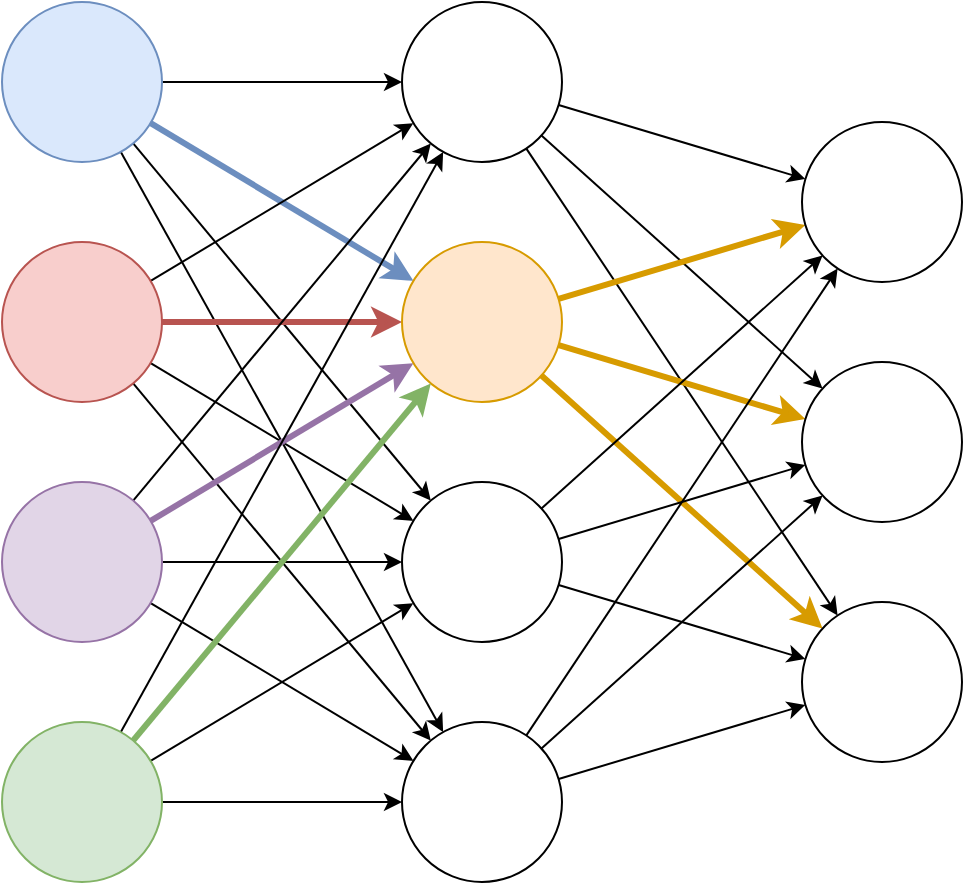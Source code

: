 <mxfile version="23.1.5" type="device">
  <diagram name="第 1 页" id="4K4YAn_VN4VAZEJCBngb">
    <mxGraphModel dx="1026" dy="653" grid="1" gridSize="10" guides="1" tooltips="1" connect="1" arrows="1" fold="1" page="1" pageScale="1" pageWidth="1600" pageHeight="1200" math="0" shadow="0">
      <root>
        <mxCell id="0" />
        <mxCell id="1" parent="0" />
        <mxCell id="WtwM-5KlWbVFnZFw51Fc-11" style="rounded=0;orthogonalLoop=1;jettySize=auto;html=1;" edge="1" parent="1" source="WtwM-5KlWbVFnZFw51Fc-1" target="WtwM-5KlWbVFnZFw51Fc-5">
          <mxGeometry relative="1" as="geometry" />
        </mxCell>
        <mxCell id="WtwM-5KlWbVFnZFw51Fc-12" style="rounded=0;orthogonalLoop=1;jettySize=auto;html=1;fillColor=#dae8fc;strokeColor=#6c8ebf;strokeWidth=3;" edge="1" parent="1" source="WtwM-5KlWbVFnZFw51Fc-1" target="WtwM-5KlWbVFnZFw51Fc-6">
          <mxGeometry relative="1" as="geometry" />
        </mxCell>
        <mxCell id="WtwM-5KlWbVFnZFw51Fc-13" style="rounded=0;orthogonalLoop=1;jettySize=auto;html=1;" edge="1" parent="1" source="WtwM-5KlWbVFnZFw51Fc-1" target="WtwM-5KlWbVFnZFw51Fc-7">
          <mxGeometry relative="1" as="geometry" />
        </mxCell>
        <mxCell id="WtwM-5KlWbVFnZFw51Fc-15" style="rounded=0;orthogonalLoop=1;jettySize=auto;html=1;" edge="1" parent="1" source="WtwM-5KlWbVFnZFw51Fc-1" target="WtwM-5KlWbVFnZFw51Fc-8">
          <mxGeometry relative="1" as="geometry" />
        </mxCell>
        <mxCell id="WtwM-5KlWbVFnZFw51Fc-1" value="" style="ellipse;whiteSpace=wrap;html=1;aspect=fixed;fillColor=#dae8fc;strokeColor=#6c8ebf;" vertex="1" parent="1">
          <mxGeometry x="240" y="200" width="80" height="80" as="geometry" />
        </mxCell>
        <mxCell id="WtwM-5KlWbVFnZFw51Fc-10" style="rounded=0;orthogonalLoop=1;jettySize=auto;html=1;fillColor=#f8cecc;strokeColor=#b85450;strokeWidth=3;" edge="1" parent="1" source="WtwM-5KlWbVFnZFw51Fc-3" target="WtwM-5KlWbVFnZFw51Fc-6">
          <mxGeometry relative="1" as="geometry" />
        </mxCell>
        <mxCell id="WtwM-5KlWbVFnZFw51Fc-16" style="rounded=0;orthogonalLoop=1;jettySize=auto;html=1;" edge="1" parent="1" source="WtwM-5KlWbVFnZFw51Fc-3" target="WtwM-5KlWbVFnZFw51Fc-5">
          <mxGeometry relative="1" as="geometry" />
        </mxCell>
        <mxCell id="WtwM-5KlWbVFnZFw51Fc-17" style="rounded=0;orthogonalLoop=1;jettySize=auto;html=1;" edge="1" parent="1" source="WtwM-5KlWbVFnZFw51Fc-3" target="WtwM-5KlWbVFnZFw51Fc-7">
          <mxGeometry relative="1" as="geometry" />
        </mxCell>
        <mxCell id="WtwM-5KlWbVFnZFw51Fc-18" style="rounded=0;orthogonalLoop=1;jettySize=auto;html=1;" edge="1" parent="1" source="WtwM-5KlWbVFnZFw51Fc-3" target="WtwM-5KlWbVFnZFw51Fc-8">
          <mxGeometry relative="1" as="geometry" />
        </mxCell>
        <mxCell id="WtwM-5KlWbVFnZFw51Fc-3" value="" style="ellipse;whiteSpace=wrap;html=1;aspect=fixed;fillColor=#f8cecc;strokeColor=#b85450;" vertex="1" parent="1">
          <mxGeometry x="240" y="320" width="80" height="80" as="geometry" />
        </mxCell>
        <mxCell id="WtwM-5KlWbVFnZFw51Fc-9" style="rounded=0;orthogonalLoop=1;jettySize=auto;html=1;" edge="1" parent="1" source="WtwM-5KlWbVFnZFw51Fc-4" target="WtwM-5KlWbVFnZFw51Fc-7">
          <mxGeometry relative="1" as="geometry" />
        </mxCell>
        <mxCell id="WtwM-5KlWbVFnZFw51Fc-19" style="rounded=0;orthogonalLoop=1;jettySize=auto;html=1;" edge="1" parent="1" source="WtwM-5KlWbVFnZFw51Fc-4" target="WtwM-5KlWbVFnZFw51Fc-5">
          <mxGeometry relative="1" as="geometry" />
        </mxCell>
        <mxCell id="WtwM-5KlWbVFnZFw51Fc-20" style="rounded=0;orthogonalLoop=1;jettySize=auto;html=1;fillColor=#e1d5e7;strokeColor=#9673a6;strokeWidth=3;" edge="1" parent="1" source="WtwM-5KlWbVFnZFw51Fc-4" target="WtwM-5KlWbVFnZFw51Fc-6">
          <mxGeometry relative="1" as="geometry" />
        </mxCell>
        <mxCell id="WtwM-5KlWbVFnZFw51Fc-21" style="rounded=0;orthogonalLoop=1;jettySize=auto;html=1;" edge="1" parent="1" source="WtwM-5KlWbVFnZFw51Fc-4" target="WtwM-5KlWbVFnZFw51Fc-8">
          <mxGeometry relative="1" as="geometry" />
        </mxCell>
        <mxCell id="WtwM-5KlWbVFnZFw51Fc-4" value="" style="ellipse;whiteSpace=wrap;html=1;aspect=fixed;fillColor=#e1d5e7;strokeColor=#9673a6;" vertex="1" parent="1">
          <mxGeometry x="240" y="440" width="80" height="80" as="geometry" />
        </mxCell>
        <mxCell id="WtwM-5KlWbVFnZFw51Fc-39" style="rounded=0;orthogonalLoop=1;jettySize=auto;html=1;" edge="1" parent="1" source="WtwM-5KlWbVFnZFw51Fc-5" target="WtwM-5KlWbVFnZFw51Fc-27">
          <mxGeometry relative="1" as="geometry" />
        </mxCell>
        <mxCell id="WtwM-5KlWbVFnZFw51Fc-40" style="rounded=0;orthogonalLoop=1;jettySize=auto;html=1;" edge="1" parent="1" source="WtwM-5KlWbVFnZFw51Fc-5" target="WtwM-5KlWbVFnZFw51Fc-28">
          <mxGeometry relative="1" as="geometry" />
        </mxCell>
        <mxCell id="WtwM-5KlWbVFnZFw51Fc-41" style="rounded=0;orthogonalLoop=1;jettySize=auto;html=1;" edge="1" parent="1" source="WtwM-5KlWbVFnZFw51Fc-5" target="WtwM-5KlWbVFnZFw51Fc-29">
          <mxGeometry relative="1" as="geometry" />
        </mxCell>
        <mxCell id="WtwM-5KlWbVFnZFw51Fc-5" value="" style="ellipse;whiteSpace=wrap;html=1;aspect=fixed;" vertex="1" parent="1">
          <mxGeometry x="440" y="200" width="80" height="80" as="geometry" />
        </mxCell>
        <mxCell id="WtwM-5KlWbVFnZFw51Fc-36" style="rounded=0;orthogonalLoop=1;jettySize=auto;html=1;fillColor=#ffe6cc;strokeColor=#d79b00;strokeWidth=3;" edge="1" parent="1" source="WtwM-5KlWbVFnZFw51Fc-6" target="WtwM-5KlWbVFnZFw51Fc-28">
          <mxGeometry relative="1" as="geometry" />
        </mxCell>
        <mxCell id="WtwM-5KlWbVFnZFw51Fc-37" style="rounded=0;orthogonalLoop=1;jettySize=auto;html=1;fillColor=#ffe6cc;strokeColor=#d79b00;strokeWidth=3;" edge="1" parent="1" source="WtwM-5KlWbVFnZFw51Fc-6" target="WtwM-5KlWbVFnZFw51Fc-27">
          <mxGeometry relative="1" as="geometry" />
        </mxCell>
        <mxCell id="WtwM-5KlWbVFnZFw51Fc-38" style="rounded=0;orthogonalLoop=1;jettySize=auto;html=1;strokeWidth=3;fillColor=#ffe6cc;strokeColor=#d79b00;" edge="1" parent="1" source="WtwM-5KlWbVFnZFw51Fc-6" target="WtwM-5KlWbVFnZFw51Fc-29">
          <mxGeometry relative="1" as="geometry" />
        </mxCell>
        <mxCell id="WtwM-5KlWbVFnZFw51Fc-6" value="" style="ellipse;whiteSpace=wrap;html=1;aspect=fixed;fillColor=#ffe6cc;strokeColor=#d79b00;" vertex="1" parent="1">
          <mxGeometry x="440" y="320" width="80" height="80" as="geometry" />
        </mxCell>
        <mxCell id="WtwM-5KlWbVFnZFw51Fc-33" style="rounded=0;orthogonalLoop=1;jettySize=auto;html=1;" edge="1" parent="1" source="WtwM-5KlWbVFnZFw51Fc-7" target="WtwM-5KlWbVFnZFw51Fc-29">
          <mxGeometry relative="1" as="geometry" />
        </mxCell>
        <mxCell id="WtwM-5KlWbVFnZFw51Fc-34" style="rounded=0;orthogonalLoop=1;jettySize=auto;html=1;" edge="1" parent="1" source="WtwM-5KlWbVFnZFw51Fc-7" target="WtwM-5KlWbVFnZFw51Fc-28">
          <mxGeometry relative="1" as="geometry" />
        </mxCell>
        <mxCell id="WtwM-5KlWbVFnZFw51Fc-35" style="rounded=0;orthogonalLoop=1;jettySize=auto;html=1;" edge="1" parent="1" source="WtwM-5KlWbVFnZFw51Fc-7" target="WtwM-5KlWbVFnZFw51Fc-27">
          <mxGeometry relative="1" as="geometry" />
        </mxCell>
        <mxCell id="WtwM-5KlWbVFnZFw51Fc-7" value="" style="ellipse;whiteSpace=wrap;html=1;aspect=fixed;" vertex="1" parent="1">
          <mxGeometry x="440" y="440" width="80" height="80" as="geometry" />
        </mxCell>
        <mxCell id="WtwM-5KlWbVFnZFw51Fc-30" style="rounded=0;orthogonalLoop=1;jettySize=auto;html=1;" edge="1" parent="1" source="WtwM-5KlWbVFnZFw51Fc-8" target="WtwM-5KlWbVFnZFw51Fc-29">
          <mxGeometry relative="1" as="geometry" />
        </mxCell>
        <mxCell id="WtwM-5KlWbVFnZFw51Fc-31" style="rounded=0;orthogonalLoop=1;jettySize=auto;html=1;" edge="1" parent="1" source="WtwM-5KlWbVFnZFw51Fc-8" target="WtwM-5KlWbVFnZFw51Fc-28">
          <mxGeometry relative="1" as="geometry" />
        </mxCell>
        <mxCell id="WtwM-5KlWbVFnZFw51Fc-32" style="rounded=0;orthogonalLoop=1;jettySize=auto;html=1;" edge="1" parent="1" source="WtwM-5KlWbVFnZFw51Fc-8" target="WtwM-5KlWbVFnZFw51Fc-27">
          <mxGeometry relative="1" as="geometry" />
        </mxCell>
        <mxCell id="WtwM-5KlWbVFnZFw51Fc-8" value="" style="ellipse;whiteSpace=wrap;html=1;aspect=fixed;" vertex="1" parent="1">
          <mxGeometry x="440" y="560" width="80" height="80" as="geometry" />
        </mxCell>
        <mxCell id="WtwM-5KlWbVFnZFw51Fc-23" style="rounded=0;orthogonalLoop=1;jettySize=auto;html=1;" edge="1" parent="1" source="WtwM-5KlWbVFnZFw51Fc-22" target="WtwM-5KlWbVFnZFw51Fc-5">
          <mxGeometry relative="1" as="geometry" />
        </mxCell>
        <mxCell id="WtwM-5KlWbVFnZFw51Fc-24" style="rounded=0;orthogonalLoop=1;jettySize=auto;html=1;fillColor=#d5e8d4;strokeColor=#82b366;strokeWidth=3;" edge="1" parent="1" source="WtwM-5KlWbVFnZFw51Fc-22" target="WtwM-5KlWbVFnZFw51Fc-6">
          <mxGeometry relative="1" as="geometry" />
        </mxCell>
        <mxCell id="WtwM-5KlWbVFnZFw51Fc-25" style="rounded=0;orthogonalLoop=1;jettySize=auto;html=1;" edge="1" parent="1" source="WtwM-5KlWbVFnZFw51Fc-22" target="WtwM-5KlWbVFnZFw51Fc-7">
          <mxGeometry relative="1" as="geometry" />
        </mxCell>
        <mxCell id="WtwM-5KlWbVFnZFw51Fc-26" style="rounded=0;orthogonalLoop=1;jettySize=auto;html=1;" edge="1" parent="1" source="WtwM-5KlWbVFnZFw51Fc-22" target="WtwM-5KlWbVFnZFw51Fc-8">
          <mxGeometry relative="1" as="geometry" />
        </mxCell>
        <mxCell id="WtwM-5KlWbVFnZFw51Fc-22" value="" style="ellipse;whiteSpace=wrap;html=1;aspect=fixed;fillColor=#d5e8d4;strokeColor=#82b366;" vertex="1" parent="1">
          <mxGeometry x="240" y="560" width="80" height="80" as="geometry" />
        </mxCell>
        <mxCell id="WtwM-5KlWbVFnZFw51Fc-27" value="" style="ellipse;whiteSpace=wrap;html=1;aspect=fixed;" vertex="1" parent="1">
          <mxGeometry x="640" y="260" width="80" height="80" as="geometry" />
        </mxCell>
        <mxCell id="WtwM-5KlWbVFnZFw51Fc-28" value="" style="ellipse;whiteSpace=wrap;html=1;aspect=fixed;" vertex="1" parent="1">
          <mxGeometry x="640" y="380" width="80" height="80" as="geometry" />
        </mxCell>
        <mxCell id="WtwM-5KlWbVFnZFw51Fc-29" value="" style="ellipse;whiteSpace=wrap;html=1;aspect=fixed;" vertex="1" parent="1">
          <mxGeometry x="640" y="500" width="80" height="80" as="geometry" />
        </mxCell>
      </root>
    </mxGraphModel>
  </diagram>
</mxfile>
